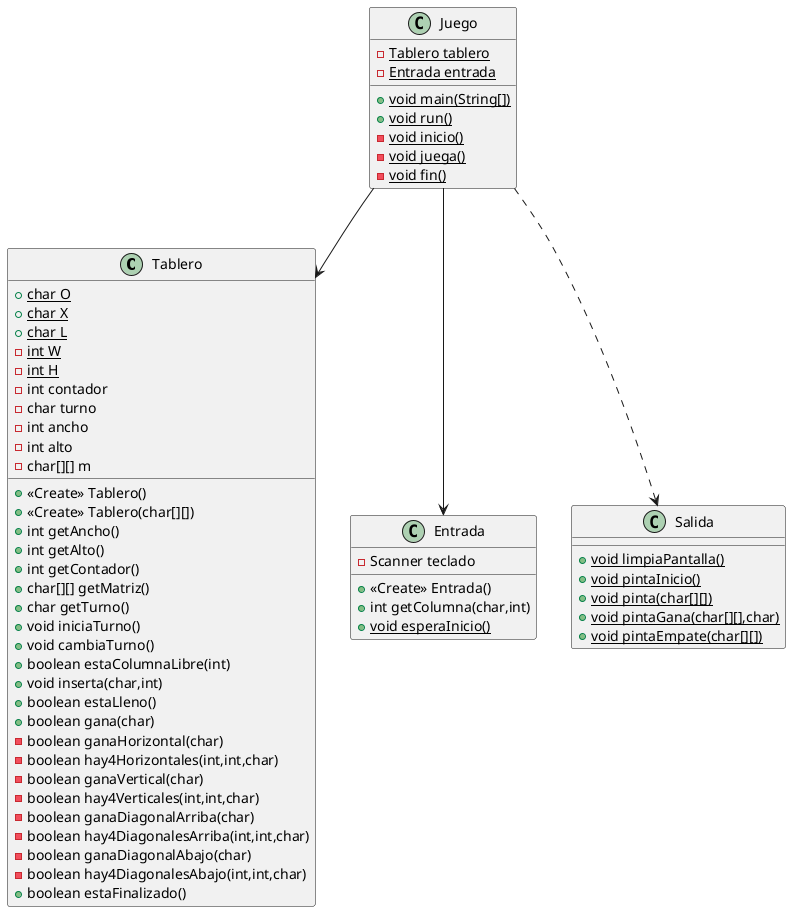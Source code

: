 @startuml
class Tablero {
+ {static} char O
+ {static} char X
+ {static} char L
- {static} int W
- {static} int H
- int contador
- char turno
- int ancho
- int alto
- char[][] m
+ <<Create>> Tablero()
+ <<Create>> Tablero(char[][])
+ int getAncho()
+ int getAlto()
+ int getContador()
+ char[][] getMatriz()
+ char getTurno()
+ void iniciaTurno()
+ void cambiaTurno()
+ boolean estaColumnaLibre(int)
+ void inserta(char,int)
+ boolean estaLleno()
+ boolean gana(char)
- boolean ganaHorizontal(char)
- boolean hay4Horizontales(int,int,char)
- boolean ganaVertical(char)
- boolean hay4Verticales(int,int,char)
- boolean ganaDiagonalArriba(char)
- boolean hay4DiagonalesArriba(int,int,char)
- boolean ganaDiagonalAbajo(char)
- boolean hay4DiagonalesAbajo(int,int,char)
+ boolean estaFinalizado()
}
class Juego {
- {static} Tablero tablero
- {static} Entrada entrada
+ {static} void main(String[])
+ {static} void run()
- {static} void inicio()
- {static} void juega()
- {static} void fin()
}
class Entrada {
- Scanner teclado
+ <<Create>> Entrada()
+ int getColumna(char,int)
+ {static} void esperaInicio()
}
class Salida {
+ {static} void limpiaPantalla()
+ {static} void pintaInicio()
+ {static} void pinta(char[][])
+ {static} void pintaGana(char[][],char)
+ {static} void pintaEmpate(char[][])
}

Juego --> Tablero
Juego --> Entrada
Juego ..> Salida

@enduml